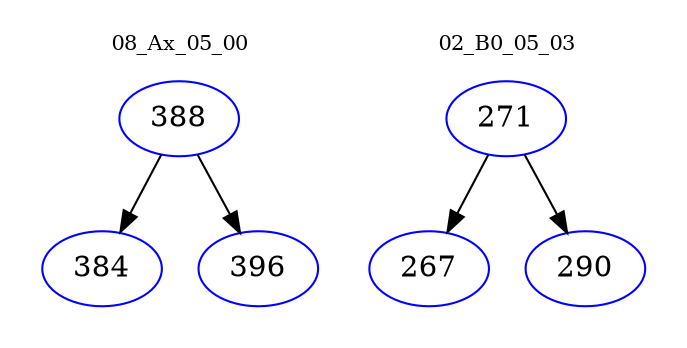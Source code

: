 digraph{
subgraph cluster_0 {
color = white
label = "08_Ax_05_00";
fontsize=10;
T0_388 [label="388", color="blue"]
T0_388 -> T0_384 [color="black"]
T0_384 [label="384", color="blue"]
T0_388 -> T0_396 [color="black"]
T0_396 [label="396", color="blue"]
}
subgraph cluster_1 {
color = white
label = "02_B0_05_03";
fontsize=10;
T1_271 [label="271", color="blue"]
T1_271 -> T1_267 [color="black"]
T1_267 [label="267", color="blue"]
T1_271 -> T1_290 [color="black"]
T1_290 [label="290", color="blue"]
}
}
